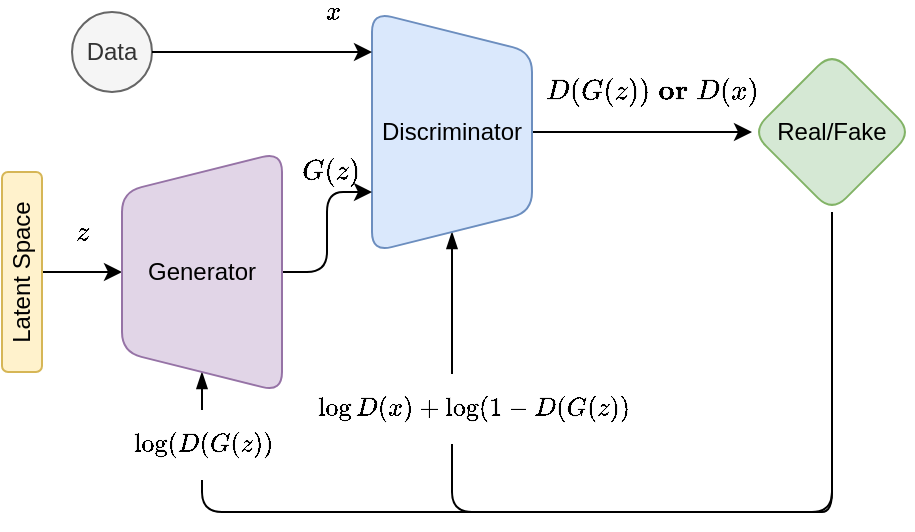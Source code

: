 <mxfile version="14.5.1" type="device"><diagram id="QYQnn71iz2EHB2J1fNNM" name="Page-1"><mxGraphModel dx="1278" dy="948" grid="1" gridSize="10" guides="1" tooltips="1" connect="1" arrows="1" fold="1" page="1" pageScale="1" pageWidth="850" pageHeight="1100" math="1" shadow="0"><root><mxCell id="0"/><mxCell id="1" parent="0"/><mxCell id="HfVgog8G78HQUIWuYAI8-5" style="edgeStyle=orthogonalEdgeStyle;orthogonalLoop=1;jettySize=auto;html=1;exitX=0.5;exitY=1;exitDx=0;exitDy=0;entryX=0.5;entryY=0;entryDx=0;entryDy=0;" parent="1" source="1cJF4htLzZnwl74_uZmf-4" target="HfVgog8G78HQUIWuYAI8-3" edge="1"><mxGeometry relative="1" as="geometry"><Array as="points"><mxPoint x="25" y="170"/></Array></mxGeometry></mxCell><mxCell id="1cJF4htLzZnwl74_uZmf-4" value="Latent Space" style="whiteSpace=wrap;html=1;rotation=-90;fillColor=#fff2cc;strokeColor=#d6b656;rounded=1;" parent="1" vertex="1"><mxGeometry x="-35" y="160" width="100" height="20" as="geometry"/></mxCell><mxCell id="1cJF4htLzZnwl74_uZmf-41" style="edgeStyle=orthogonalEdgeStyle;orthogonalLoop=1;jettySize=auto;html=1;exitX=0.5;exitY=1;exitDx=0;exitDy=0;entryX=0;entryY=0.5;entryDx=0;entryDy=0;endArrow=blockThin;endFill=1;" parent="1" source="1cJF4htLzZnwl74_uZmf-33" target="HfVgog8G78HQUIWuYAI8-3" edge="1"><mxGeometry relative="1" as="geometry"><Array as="points"><mxPoint x="420" y="290"/><mxPoint x="105" y="290"/></Array><mxPoint x="105" y="210" as="targetPoint"/></mxGeometry></mxCell><mxCell id="1cJF4htLzZnwl74_uZmf-42" value="$$\log(D(G(z))$$" style="edgeLabel;html=1;align=center;verticalAlign=middle;resizable=0;points=[];rounded=1;" parent="1cJF4htLzZnwl74_uZmf-41" vertex="1" connectable="0"><mxGeometry x="0.798" relative="1" as="geometry"><mxPoint y="-18" as="offset"/></mxGeometry></mxCell><mxCell id="1cJF4htLzZnwl74_uZmf-44" style="edgeStyle=orthogonalEdgeStyle;orthogonalLoop=1;jettySize=auto;html=1;exitX=0.5;exitY=1;exitDx=0;exitDy=0;endArrow=blockThin;endFill=1;entryX=1;entryY=0.5;entryDx=0;entryDy=0;" parent="1" source="1cJF4htLzZnwl74_uZmf-33" target="HfVgog8G78HQUIWuYAI8-1" edge="1"><mxGeometry relative="1" as="geometry"><Array as="points"><mxPoint x="410" y="290"/><mxPoint x="260" y="290"/></Array><mxPoint x="325" y="190" as="targetPoint"/></mxGeometry></mxCell><mxCell id="1cJF4htLzZnwl74_uZmf-45" value="$$\log D(x) + \log(1- D(G(z))$$" style="edgeLabel;align=center;verticalAlign=middle;resizable=0;points=[];html=1;rounded=1;" parent="1cJF4htLzZnwl74_uZmf-44" vertex="1" connectable="0"><mxGeometry x="0.522" y="-3" relative="1" as="geometry"><mxPoint x="8" y="-27" as="offset"/></mxGeometry></mxCell><mxCell id="1cJF4htLzZnwl74_uZmf-33" value="Real/Fake" style="rhombus;whiteSpace=wrap;html=1;fillColor=#d5e8d4;strokeColor=#82b366;rounded=1;" parent="1" vertex="1"><mxGeometry x="380" y="60" width="80" height="80" as="geometry"/></mxCell><mxCell id="HfVgog8G78HQUIWuYAI8-4" style="edgeStyle=orthogonalEdgeStyle;orthogonalLoop=1;jettySize=auto;html=1;exitX=0.5;exitY=0;exitDx=0;exitDy=0;" parent="1" source="HfVgog8G78HQUIWuYAI8-1" target="1cJF4htLzZnwl74_uZmf-33" edge="1"><mxGeometry relative="1" as="geometry"/></mxCell><mxCell id="HfVgog8G78HQUIWuYAI8-1" value="Discriminator" style="shape=trapezoid;perimeter=trapezoidPerimeter;whiteSpace=wrap;html=1;fixedSize=1;direction=south;fillColor=#dae8fc;strokeColor=#6c8ebf;rounded=1;" parent="1" vertex="1"><mxGeometry x="190" y="40" width="80" height="120" as="geometry"/></mxCell><mxCell id="AJyQG6_7xiI5I9wbY0Uq-33" style="edgeStyle=orthogonalEdgeStyle;orthogonalLoop=1;jettySize=auto;html=1;exitX=0.5;exitY=1;exitDx=0;exitDy=0;entryX=0.75;entryY=1;entryDx=0;entryDy=0;" parent="1" source="HfVgog8G78HQUIWuYAI8-3" target="HfVgog8G78HQUIWuYAI8-1" edge="1"><mxGeometry relative="1" as="geometry"/></mxCell><mxCell id="HfVgog8G78HQUIWuYAI8-3" value="Generator" style="shape=trapezoid;perimeter=trapezoidPerimeter;whiteSpace=wrap;html=1;fixedSize=1;direction=north;fillColor=#e1d5e7;strokeColor=#9673a6;rounded=1;" parent="1" vertex="1"><mxGeometry x="65" y="110" width="80" height="120" as="geometry"/></mxCell><mxCell id="AJyQG6_7xiI5I9wbY0Uq-36" value="Data" style="ellipse;whiteSpace=wrap;html=1;aspect=fixed;fillColor=#f5f5f5;strokeColor=#666666;fontColor=#333333;rounded=1;" parent="1" vertex="1"><mxGeometry x="40" y="40" width="40" height="40" as="geometry"/></mxCell><mxCell id="AJyQG6_7xiI5I9wbY0Uq-39" value="" style="endArrow=classic;html=1;exitX=1;exitY=0.5;exitDx=0;exitDy=0;" parent="1" source="AJyQG6_7xiI5I9wbY0Uq-36" edge="1"><mxGeometry width="50" height="50" relative="1" as="geometry"><mxPoint x="300" y="110" as="sourcePoint"/><mxPoint x="190" y="60" as="targetPoint"/></mxGeometry></mxCell><mxCell id="AJyQG6_7xiI5I9wbY0Uq-40" value="$$x$$" style="edgeLabel;html=1;align=center;verticalAlign=middle;resizable=0;points=[];rounded=1;" parent="AJyQG6_7xiI5I9wbY0Uq-39" vertex="1" connectable="0"><mxGeometry x="0.227" y="-3" relative="1" as="geometry"><mxPoint x="22.5" y="-23" as="offset"/></mxGeometry></mxCell><mxCell id="AJyQG6_7xiI5I9wbY0Uq-43" value="$$z$$" style="text;html=1;strokeColor=none;fillColor=none;align=center;verticalAlign=middle;whiteSpace=wrap;rounded=1;" parent="1" vertex="1"><mxGeometry x="25" y="140" width="40" height="20" as="geometry"/></mxCell><mxCell id="AJyQG6_7xiI5I9wbY0Uq-44" value="$$G(z)$$" style="text;html=1;strokeColor=none;fillColor=none;align=center;verticalAlign=middle;whiteSpace=wrap;rounded=1;" parent="1" vertex="1"><mxGeometry x="150" y="110" width="40" height="20" as="geometry"/></mxCell><mxCell id="AJyQG6_7xiI5I9wbY0Uq-45" value="$$D(G(z))&amp;nbsp; \;\textbf{or}\; D(x)$$" style="text;html=1;strokeColor=none;fillColor=none;align=center;verticalAlign=middle;whiteSpace=wrap;rounded=1;" parent="1" vertex="1"><mxGeometry x="280" y="70" width="100" height="20" as="geometry"/></mxCell></root></mxGraphModel></diagram></mxfile>